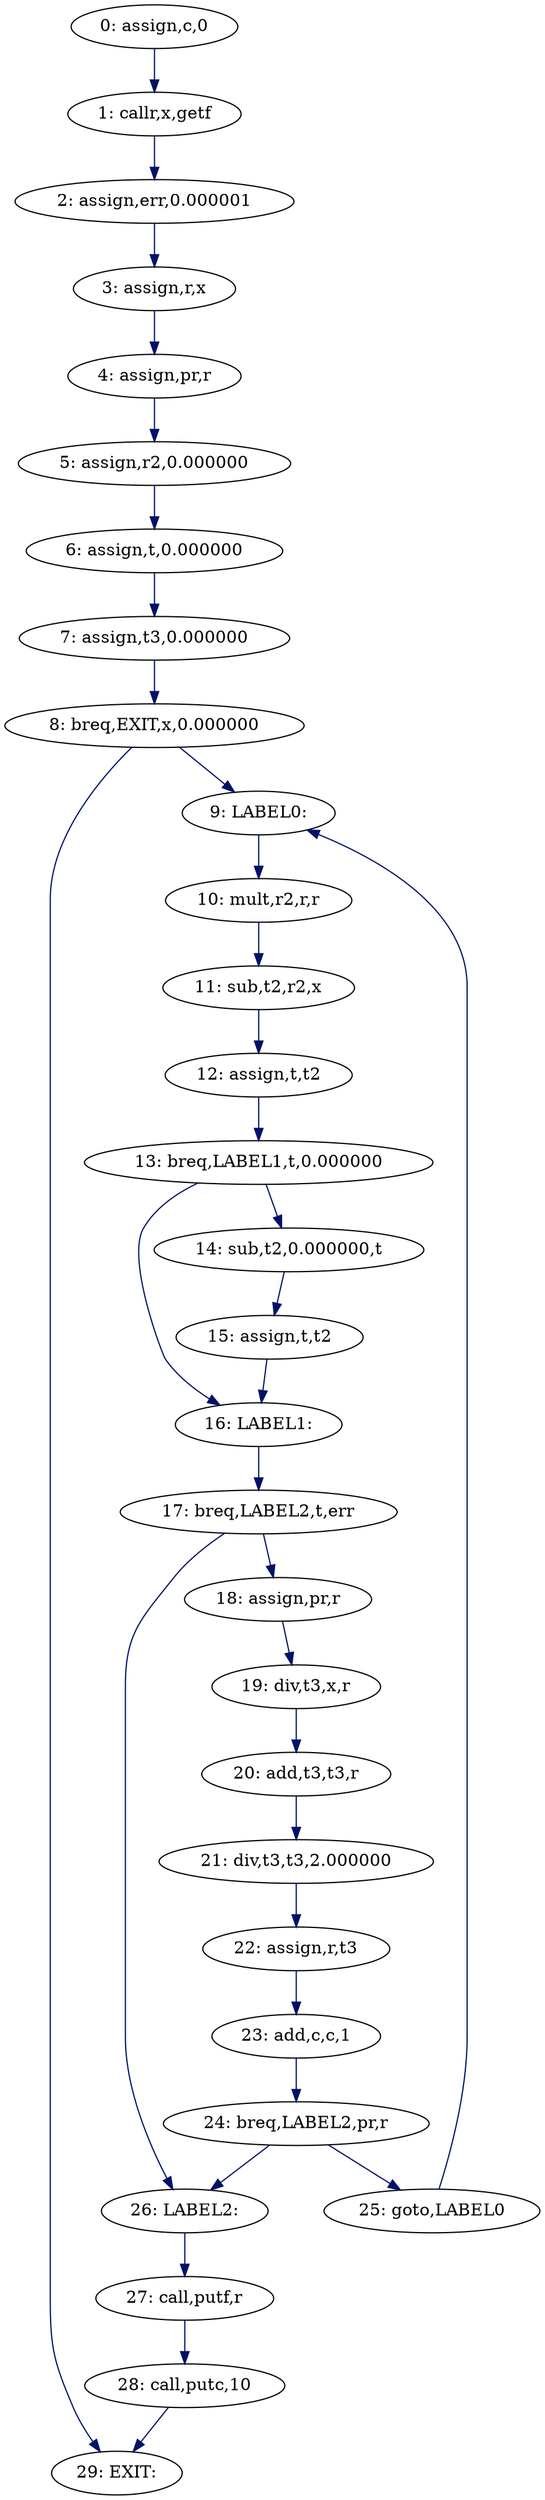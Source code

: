 digraph G {
  "29: EXIT:";
  "9: LABEL0:";
  "16: LABEL1:";
  "26: LABEL2:";
  "0: assign,c,0";
  "2: assign,err,0.000001";
  "4: assign,pr,r";
  "18: assign,pr,r";
  "22: assign,r,t3";
  "3: assign,r,x";
  "5: assign,r2,0.000000";
  "6: assign,t,0.000000";
  "12: assign,t,t2";
  "15: assign,t,t2";
  "7: assign,t3,0.000000";
  "23: add,c,c,1";
  "20: add,t3,t3,r";
  "14: sub,t2,0.000000,t";
  "11: sub,t2,r2,x";
  "10: mult,r2,r,r";
  "21: div,t3,t3,2.000000";
  "19: div,t3,x,r";
  "25: goto,LABEL0";
  "8: breq,EXIT,x,0.000000";
  "13: breq,LABEL1,t,0.000000";
  "24: breq,LABEL2,pr,r";
  "17: breq,LABEL2,t,err";
  "28: call,putc,10";
  "27: call,putf,r";
  "1: callr,x,getf";
  
  
  "9: LABEL0:" -> "10: mult,r2,r,r" [color="#001267", label="", ];
  "16: LABEL1:" -> "17: breq,LABEL2,t,err" [color="#001267", label="", ];
  "26: LABEL2:" -> "27: call,putf,r" [color="#001267", label="", ];
  "0: assign,c,0" -> "1: callr,x,getf" [color="#001267", label="", ];
  "2: assign,err,0.000001" -> "3: assign,r,x" [color="#001267", label="", ];
  "4: assign,pr,r" -> "5: assign,r2,0.000000" [color="#001267", label="", ];
  "18: assign,pr,r" -> "19: div,t3,x,r" [color="#001267", label="", ];
  "22: assign,r,t3" -> "23: add,c,c,1" [color="#001267", label="", ];
  "3: assign,r,x" -> "4: assign,pr,r" [color="#001267", label="", ];
  "5: assign,r2,0.000000" -> "6: assign,t,0.000000" [color="#001267",
                                                     label="", ];
  "6: assign,t,0.000000" -> "7: assign,t3,0.000000" [color="#001267",
                                                     label="", ];
  "12: assign,t,t2" -> "13: breq,LABEL1,t,0.000000" [color="#001267",
                                                     label="", ];
  "15: assign,t,t2" -> "16: LABEL1:" [color="#001267", label="", ];
  "7: assign,t3,0.000000" -> "8: breq,EXIT,x,0.000000" [color="#001267",
                                                        label="", ];
  "23: add,c,c,1" -> "24: breq,LABEL2,pr,r" [color="#001267", label="", ];
  "20: add,t3,t3,r" -> "21: div,t3,t3,2.000000" [color="#001267", label="", ];
  "14: sub,t2,0.000000,t" -> "15: assign,t,t2" [color="#001267", label="", ];
  "11: sub,t2,r2,x" -> "12: assign,t,t2" [color="#001267", label="", ];
  "10: mult,r2,r,r" -> "11: sub,t2,r2,x" [color="#001267", label="", ];
  "21: div,t3,t3,2.000000" -> "22: assign,r,t3" [color="#001267", label="", ];
  "19: div,t3,x,r" -> "20: add,t3,t3,r" [color="#001267", label="", ];
  "25: goto,LABEL0" -> "9: LABEL0:" [color="#001267", label="", ];
  "8: breq,EXIT,x,0.000000" -> "29: EXIT:" [color="#001267", label="", ];
  "8: breq,EXIT,x,0.000000" -> "9: LABEL0:" [color="#001267", label="", ];
  "13: breq,LABEL1,t,0.000000" -> "16: LABEL1:" [color="#001267", label="", ];
  "13: breq,LABEL1,t,0.000000" -> "14: sub,t2,0.000000,t" [color="#001267",
                                                           label="", ];
  "24: breq,LABEL2,pr,r" -> "26: LABEL2:" [color="#001267", label="", ];
  "24: breq,LABEL2,pr,r" -> "25: goto,LABEL0" [color="#001267", label="", ];
  "17: breq,LABEL2,t,err" -> "26: LABEL2:" [color="#001267", label="", ];
  "17: breq,LABEL2,t,err" -> "18: assign,pr,r" [color="#001267", label="", ];
  "28: call,putc,10" -> "29: EXIT:" [color="#001267", label="", ];
  "27: call,putf,r" -> "28: call,putc,10" [color="#001267", label="", ];
  "1: callr,x,getf" -> "2: assign,err,0.000001" [color="#001267", label="", ];
  
  }